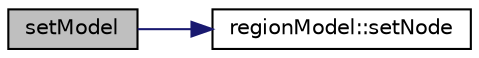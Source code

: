 digraph "setModel"
{
  edge [fontname="Helvetica",fontsize="10",labelfontname="Helvetica",labelfontsize="10"];
  node [fontname="Helvetica",fontsize="10",shape=record];
  rankdir="LR";
  Node1 [label="setModel",height=0.2,width=0.4,color="black", fillcolor="grey75", style="filled", fontcolor="black"];
  Node1 -> Node2 [color="midnightblue",fontsize="10",style="solid",fontname="Helvetica"];
  Node2 [label="regionModel::setNode",height=0.2,width=0.4,color="black", fillcolor="white", style="filled",URL="$classregion_model.html#a058d9ec9f70ba95bda8e2dc2bb08c368"];
}
